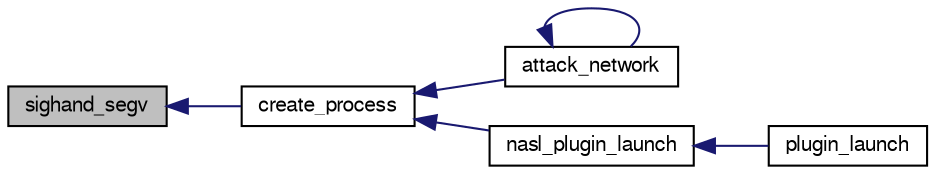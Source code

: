 digraph G
{
  bgcolor="transparent";
  edge [fontname="FreeSans",fontsize="10",labelfontname="FreeSans",labelfontsize="10"];
  node [fontname="FreeSans",fontsize="10",shape=record];
  rankdir=LR;
  Node1 [label="sighand_segv",height=0.2,width=0.4,color="black", fillcolor="grey75", style="filled" fontcolor="black"];
  Node1 -> Node2 [dir=back,color="midnightblue",fontsize="10",style="solid",fontname="FreeSans"];
  Node2 [label="create_process",height=0.2,width=0.4,color="black",URL="$processes_8h.html#a33bddbaad1f0131543a4c9dfdb21cea3",tooltip="Create a new process (fork)."];
  Node2 -> Node3 [dir=back,color="midnightblue",fontsize="10",style="solid",fontname="FreeSans"];
  Node3 [label="attack_network",height=0.2,width=0.4,color="black",URL="$attack_8h.html#a8487544e41baa26d15e4f9a91e4b34b8",tooltip="Attack a whole network."];
  Node3 -> Node3 [dir=back,color="midnightblue",fontsize="10",style="solid",fontname="FreeSans"];
  Node2 -> Node4 [dir=back,color="midnightblue",fontsize="10",style="solid",fontname="FreeSans"];
  Node4 [label="nasl_plugin_launch",height=0.2,width=0.4,color="black",URL="$pluginload_8h.html#a8f0adeb1351ad9c6d13fbddcd46368ed",tooltip="Launch a NASL plugin."];
  Node4 -> Node5 [dir=back,color="midnightblue",fontsize="10",style="solid",fontname="FreeSans"];
  Node5 [label="plugin_launch",height=0.2,width=0.4,color="black",URL="$pluginlaunch_8c.html#a98de3d0683725309ac112c7ae19cd0fe"];
}

